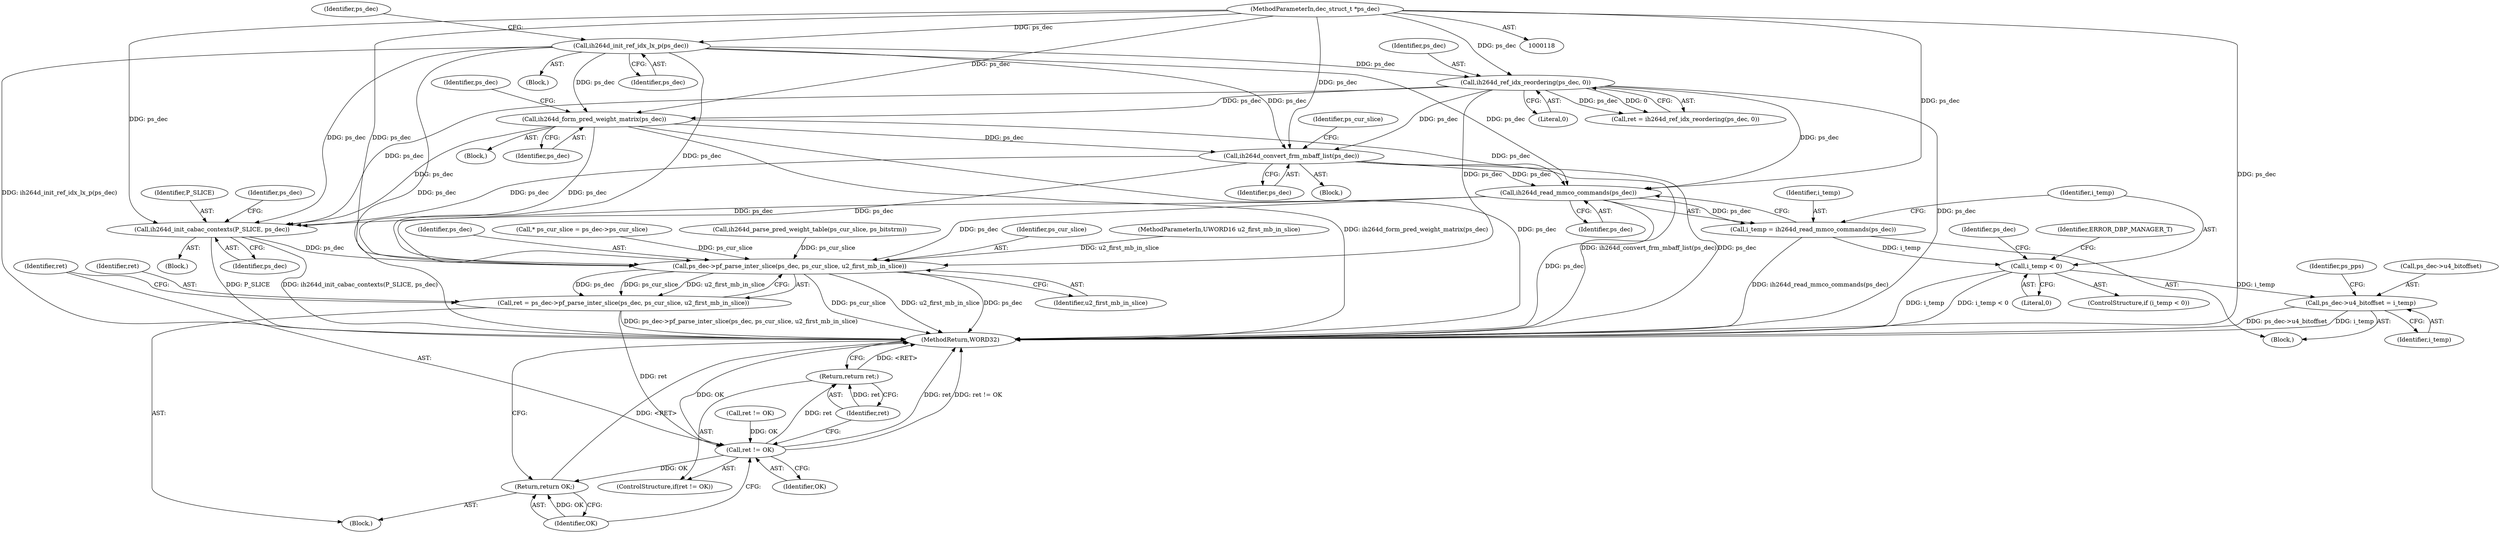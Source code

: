 digraph "0_Android_943323f1d9d3dd5c2634deb26cbe72343ca6b3db_2@API" {
"1000730" [label="(Call,ih264d_read_mmco_commands(ps_dec))"];
"1000382" [label="(Call,ih264d_ref_idx_reordering(ps_dec, 0))"];
"1000339" [label="(Call,ih264d_init_ref_idx_lx_p(ps_dec))"];
"1000119" [label="(MethodParameterIn,dec_struct_t *ps_dec)"];
"1000711" [label="(Call,ih264d_convert_frm_mbaff_list(ps_dec))"];
"1000668" [label="(Call,ih264d_form_pred_weight_matrix(ps_dec))"];
"1000728" [label="(Call,i_temp = ih264d_read_mmco_commands(ps_dec))"];
"1000733" [label="(Call,i_temp < 0)"];
"1000739" [label="(Call,ps_dec->u4_bitoffset = i_temp)"];
"1000960" [label="(Call,ih264d_init_cabac_contexts(P_SLICE, ps_dec))"];
"1001024" [label="(Call,ps_dec->pf_parse_inter_slice(ps_dec, ps_cur_slice, u2_first_mb_in_slice))"];
"1001022" [label="(Call,ret = ps_dec->pf_parse_inter_slice(ps_dec, ps_cur_slice, u2_first_mb_in_slice))"];
"1001029" [label="(Call,ret != OK)"];
"1001032" [label="(Return,return ret;)"];
"1001034" [label="(Return,return OK;)"];
"1000119" [label="(MethodParameterIn,dec_struct_t *ps_dec)"];
"1000382" [label="(Call,ih264d_ref_idx_reordering(ps_dec, 0))"];
"1000739" [label="(Call,ps_dec->u4_bitoffset = i_temp)"];
"1000755" [label="(Identifier,ps_pps)"];
"1000340" [label="(Identifier,ps_dec)"];
"1001025" [label="(Identifier,ps_dec)"];
"1000129" [label="(Call,* ps_cur_slice = ps_dec->ps_cur_slice)"];
"1000732" [label="(ControlStructure,if (i_temp < 0))"];
"1000659" [label="(Call,ih264d_parse_pred_weight_table(ps_cur_slice, ps_bitstrm))"];
"1000960" [label="(Call,ih264d_init_cabac_contexts(P_SLICE, ps_dec))"];
"1000384" [label="(Literal,0)"];
"1000961" [label="(Identifier,P_SLICE)"];
"1000947" [label="(Block,)"];
"1001033" [label="(Identifier,ret)"];
"1001034" [label="(Return,return OK;)"];
"1001035" [label="(Identifier,OK)"];
"1001030" [label="(Identifier,ret)"];
"1000730" [label="(Call,ih264d_read_mmco_commands(ps_dec))"];
"1000727" [label="(Block,)"];
"1000711" [label="(Call,ih264d_convert_frm_mbaff_list(ps_dec))"];
"1000741" [label="(Identifier,ps_dec)"];
"1001036" [label="(MethodReturn,WORD32)"];
"1000672" [label="(Identifier,ps_dec)"];
"1000668" [label="(Call,ih264d_form_pred_weight_matrix(ps_dec))"];
"1000712" [label="(Identifier,ps_dec)"];
"1000656" [label="(Block,)"];
"1000339" [label="(Call,ih264d_init_ref_idx_lx_p(ps_dec))"];
"1000383" [label="(Identifier,ps_dec)"];
"1000338" [label="(Block,)"];
"1000669" [label="(Identifier,ps_dec)"];
"1001026" [label="(Identifier,ps_cur_slice)"];
"1000729" [label="(Identifier,i_temp)"];
"1000966" [label="(Identifier,ps_dec)"];
"1000962" [label="(Identifier,ps_dec)"];
"1000738" [label="(Identifier,ERROR_DBP_MANAGER_T)"];
"1000121" [label="(Block,)"];
"1001023" [label="(Identifier,ret)"];
"1001032" [label="(Return,return ret;)"];
"1001028" [label="(ControlStructure,if(ret != OK))"];
"1000731" [label="(Identifier,ps_dec)"];
"1000344" [label="(Identifier,ps_dec)"];
"1000735" [label="(Literal,0)"];
"1001027" [label="(Identifier,u2_first_mb_in_slice)"];
"1000733" [label="(Call,i_temp < 0)"];
"1000663" [label="(Call,ret != OK)"];
"1000728" [label="(Call,i_temp = ih264d_read_mmco_commands(ps_dec))"];
"1000710" [label="(Block,)"];
"1000120" [label="(MethodParameterIn,UWORD16 u2_first_mb_in_slice)"];
"1001029" [label="(Call,ret != OK)"];
"1001024" [label="(Call,ps_dec->pf_parse_inter_slice(ps_dec, ps_cur_slice, u2_first_mb_in_slice))"];
"1000380" [label="(Call,ret = ih264d_ref_idx_reordering(ps_dec, 0))"];
"1000716" [label="(Identifier,ps_cur_slice)"];
"1000743" [label="(Identifier,i_temp)"];
"1001031" [label="(Identifier,OK)"];
"1001022" [label="(Call,ret = ps_dec->pf_parse_inter_slice(ps_dec, ps_cur_slice, u2_first_mb_in_slice))"];
"1000740" [label="(Call,ps_dec->u4_bitoffset)"];
"1000734" [label="(Identifier,i_temp)"];
"1000730" -> "1000728"  [label="AST: "];
"1000730" -> "1000731"  [label="CFG: "];
"1000731" -> "1000730"  [label="AST: "];
"1000728" -> "1000730"  [label="CFG: "];
"1000730" -> "1001036"  [label="DDG: ps_dec"];
"1000730" -> "1000728"  [label="DDG: ps_dec"];
"1000382" -> "1000730"  [label="DDG: ps_dec"];
"1000711" -> "1000730"  [label="DDG: ps_dec"];
"1000339" -> "1000730"  [label="DDG: ps_dec"];
"1000668" -> "1000730"  [label="DDG: ps_dec"];
"1000119" -> "1000730"  [label="DDG: ps_dec"];
"1000730" -> "1000960"  [label="DDG: ps_dec"];
"1000730" -> "1001024"  [label="DDG: ps_dec"];
"1000382" -> "1000380"  [label="AST: "];
"1000382" -> "1000384"  [label="CFG: "];
"1000383" -> "1000382"  [label="AST: "];
"1000384" -> "1000382"  [label="AST: "];
"1000380" -> "1000382"  [label="CFG: "];
"1000382" -> "1001036"  [label="DDG: ps_dec"];
"1000382" -> "1000380"  [label="DDG: ps_dec"];
"1000382" -> "1000380"  [label="DDG: 0"];
"1000339" -> "1000382"  [label="DDG: ps_dec"];
"1000119" -> "1000382"  [label="DDG: ps_dec"];
"1000382" -> "1000668"  [label="DDG: ps_dec"];
"1000382" -> "1000711"  [label="DDG: ps_dec"];
"1000382" -> "1000960"  [label="DDG: ps_dec"];
"1000382" -> "1001024"  [label="DDG: ps_dec"];
"1000339" -> "1000338"  [label="AST: "];
"1000339" -> "1000340"  [label="CFG: "];
"1000340" -> "1000339"  [label="AST: "];
"1000344" -> "1000339"  [label="CFG: "];
"1000339" -> "1001036"  [label="DDG: ih264d_init_ref_idx_lx_p(ps_dec)"];
"1000339" -> "1001036"  [label="DDG: ps_dec"];
"1000119" -> "1000339"  [label="DDG: ps_dec"];
"1000339" -> "1000668"  [label="DDG: ps_dec"];
"1000339" -> "1000711"  [label="DDG: ps_dec"];
"1000339" -> "1000960"  [label="DDG: ps_dec"];
"1000339" -> "1001024"  [label="DDG: ps_dec"];
"1000119" -> "1000118"  [label="AST: "];
"1000119" -> "1001036"  [label="DDG: ps_dec"];
"1000119" -> "1000668"  [label="DDG: ps_dec"];
"1000119" -> "1000711"  [label="DDG: ps_dec"];
"1000119" -> "1000960"  [label="DDG: ps_dec"];
"1000119" -> "1001024"  [label="DDG: ps_dec"];
"1000711" -> "1000710"  [label="AST: "];
"1000711" -> "1000712"  [label="CFG: "];
"1000712" -> "1000711"  [label="AST: "];
"1000716" -> "1000711"  [label="CFG: "];
"1000711" -> "1001036"  [label="DDG: ih264d_convert_frm_mbaff_list(ps_dec)"];
"1000711" -> "1001036"  [label="DDG: ps_dec"];
"1000668" -> "1000711"  [label="DDG: ps_dec"];
"1000711" -> "1000960"  [label="DDG: ps_dec"];
"1000711" -> "1001024"  [label="DDG: ps_dec"];
"1000668" -> "1000656"  [label="AST: "];
"1000668" -> "1000669"  [label="CFG: "];
"1000669" -> "1000668"  [label="AST: "];
"1000672" -> "1000668"  [label="CFG: "];
"1000668" -> "1001036"  [label="DDG: ih264d_form_pred_weight_matrix(ps_dec)"];
"1000668" -> "1001036"  [label="DDG: ps_dec"];
"1000668" -> "1000960"  [label="DDG: ps_dec"];
"1000668" -> "1001024"  [label="DDG: ps_dec"];
"1000728" -> "1000727"  [label="AST: "];
"1000729" -> "1000728"  [label="AST: "];
"1000734" -> "1000728"  [label="CFG: "];
"1000728" -> "1001036"  [label="DDG: ih264d_read_mmco_commands(ps_dec)"];
"1000728" -> "1000733"  [label="DDG: i_temp"];
"1000733" -> "1000732"  [label="AST: "];
"1000733" -> "1000735"  [label="CFG: "];
"1000734" -> "1000733"  [label="AST: "];
"1000735" -> "1000733"  [label="AST: "];
"1000738" -> "1000733"  [label="CFG: "];
"1000741" -> "1000733"  [label="CFG: "];
"1000733" -> "1001036"  [label="DDG: i_temp"];
"1000733" -> "1001036"  [label="DDG: i_temp < 0"];
"1000733" -> "1000739"  [label="DDG: i_temp"];
"1000739" -> "1000727"  [label="AST: "];
"1000739" -> "1000743"  [label="CFG: "];
"1000740" -> "1000739"  [label="AST: "];
"1000743" -> "1000739"  [label="AST: "];
"1000755" -> "1000739"  [label="CFG: "];
"1000739" -> "1001036"  [label="DDG: ps_dec->u4_bitoffset"];
"1000739" -> "1001036"  [label="DDG: i_temp"];
"1000960" -> "1000947"  [label="AST: "];
"1000960" -> "1000962"  [label="CFG: "];
"1000961" -> "1000960"  [label="AST: "];
"1000962" -> "1000960"  [label="AST: "];
"1000966" -> "1000960"  [label="CFG: "];
"1000960" -> "1001036"  [label="DDG: P_SLICE"];
"1000960" -> "1001036"  [label="DDG: ih264d_init_cabac_contexts(P_SLICE, ps_dec)"];
"1000960" -> "1001024"  [label="DDG: ps_dec"];
"1001024" -> "1001022"  [label="AST: "];
"1001024" -> "1001027"  [label="CFG: "];
"1001025" -> "1001024"  [label="AST: "];
"1001026" -> "1001024"  [label="AST: "];
"1001027" -> "1001024"  [label="AST: "];
"1001022" -> "1001024"  [label="CFG: "];
"1001024" -> "1001036"  [label="DDG: ps_cur_slice"];
"1001024" -> "1001036"  [label="DDG: u2_first_mb_in_slice"];
"1001024" -> "1001036"  [label="DDG: ps_dec"];
"1001024" -> "1001022"  [label="DDG: ps_dec"];
"1001024" -> "1001022"  [label="DDG: ps_cur_slice"];
"1001024" -> "1001022"  [label="DDG: u2_first_mb_in_slice"];
"1000129" -> "1001024"  [label="DDG: ps_cur_slice"];
"1000659" -> "1001024"  [label="DDG: ps_cur_slice"];
"1000120" -> "1001024"  [label="DDG: u2_first_mb_in_slice"];
"1001022" -> "1000121"  [label="AST: "];
"1001023" -> "1001022"  [label="AST: "];
"1001030" -> "1001022"  [label="CFG: "];
"1001022" -> "1001036"  [label="DDG: ps_dec->pf_parse_inter_slice(ps_dec, ps_cur_slice, u2_first_mb_in_slice)"];
"1001022" -> "1001029"  [label="DDG: ret"];
"1001029" -> "1001028"  [label="AST: "];
"1001029" -> "1001031"  [label="CFG: "];
"1001030" -> "1001029"  [label="AST: "];
"1001031" -> "1001029"  [label="AST: "];
"1001033" -> "1001029"  [label="CFG: "];
"1001035" -> "1001029"  [label="CFG: "];
"1001029" -> "1001036"  [label="DDG: ret"];
"1001029" -> "1001036"  [label="DDG: ret != OK"];
"1001029" -> "1001036"  [label="DDG: OK"];
"1000663" -> "1001029"  [label="DDG: OK"];
"1001029" -> "1001032"  [label="DDG: ret"];
"1001029" -> "1001034"  [label="DDG: OK"];
"1001032" -> "1001028"  [label="AST: "];
"1001032" -> "1001033"  [label="CFG: "];
"1001033" -> "1001032"  [label="AST: "];
"1001036" -> "1001032"  [label="CFG: "];
"1001032" -> "1001036"  [label="DDG: <RET>"];
"1001033" -> "1001032"  [label="DDG: ret"];
"1001034" -> "1000121"  [label="AST: "];
"1001034" -> "1001035"  [label="CFG: "];
"1001035" -> "1001034"  [label="AST: "];
"1001036" -> "1001034"  [label="CFG: "];
"1001034" -> "1001036"  [label="DDG: <RET>"];
"1001035" -> "1001034"  [label="DDG: OK"];
}

